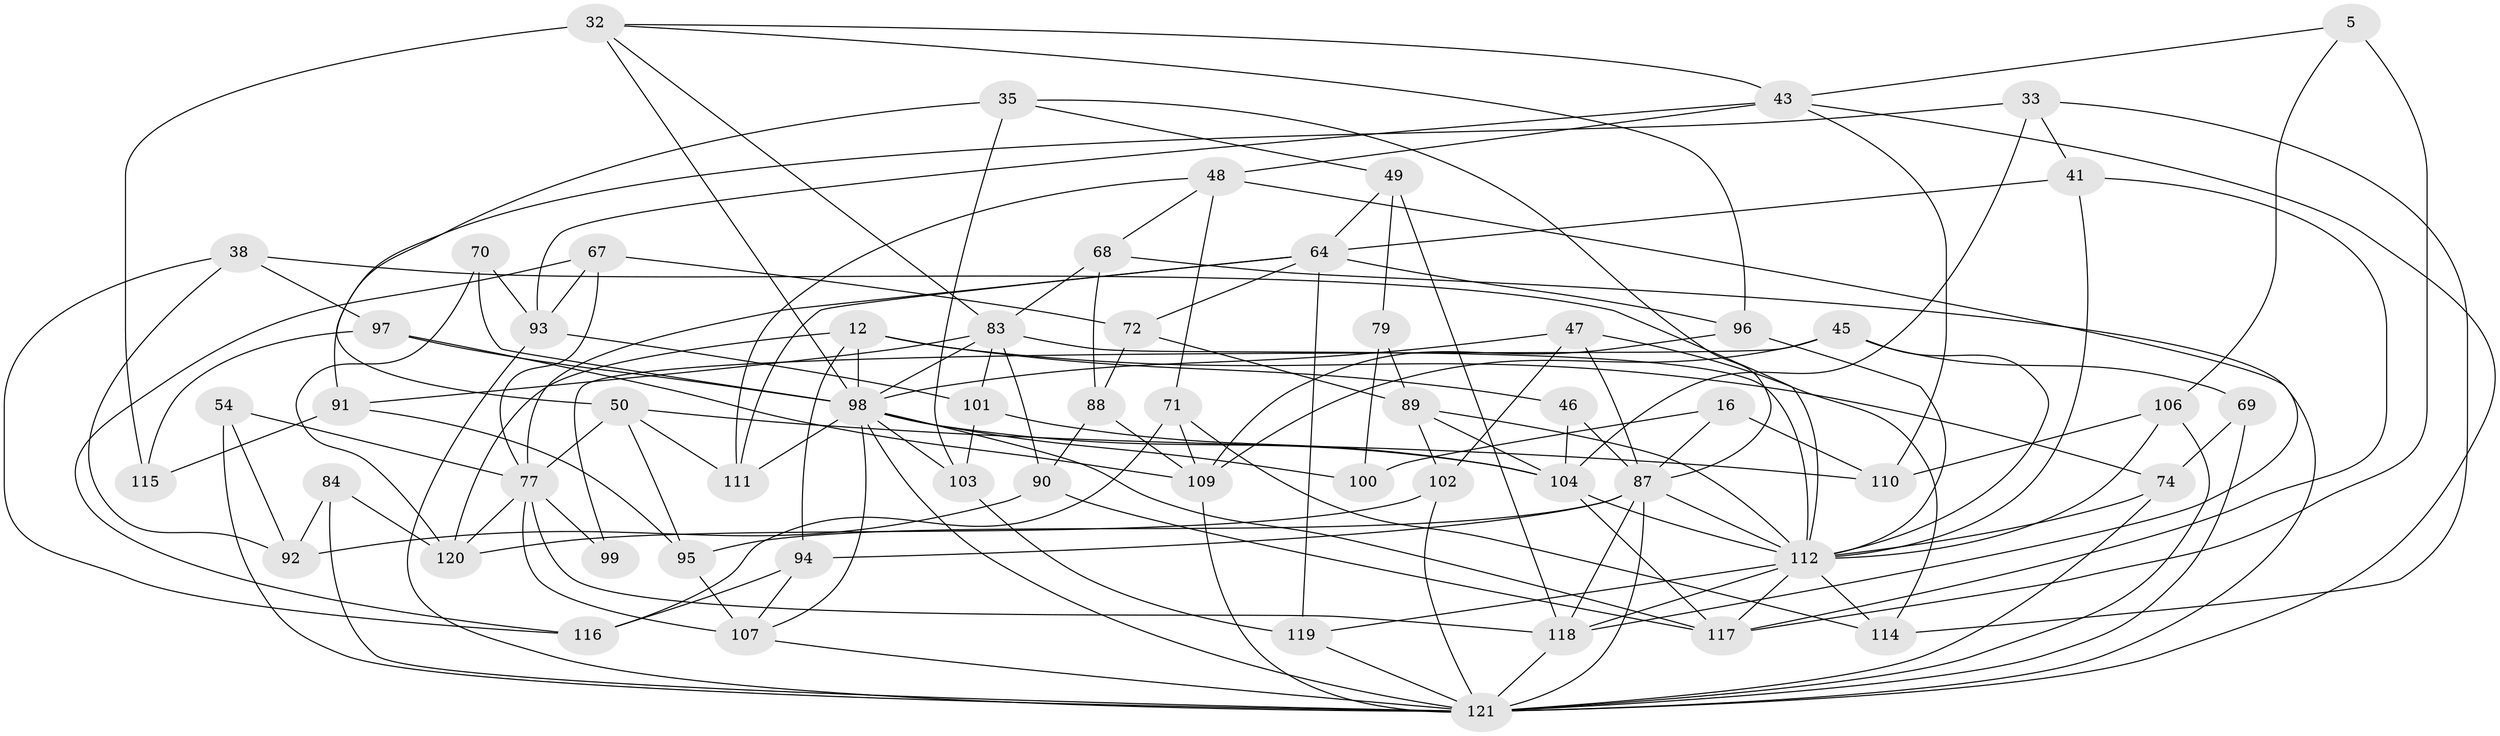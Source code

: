 // original degree distribution, {4: 1.0}
// Generated by graph-tools (version 1.1) at 2025/02/03/04/25 22:02:03]
// undirected, 60 vertices, 146 edges
graph export_dot {
graph [start="1"]
  node [color=gray90,style=filled];
  5;
  12 [super="+2"];
  16;
  32 [super="+29"];
  33;
  35;
  38;
  41;
  43 [super="+42"];
  45 [super="+19"];
  46;
  47;
  48 [super="+25"];
  49;
  50 [super="+4"];
  54;
  64 [super="+9+34"];
  67;
  68;
  69;
  70;
  71;
  72;
  74 [super="+37"];
  77 [super="+62+56"];
  79;
  83 [super="+6+22+75"];
  84;
  87 [super="+36+61"];
  88;
  89 [super="+44"];
  90;
  91;
  92;
  93 [super="+39+60"];
  94;
  95;
  96 [super="+73"];
  97;
  98 [super="+57+63+86"];
  99;
  100 [super="+40"];
  101 [super="+85"];
  102;
  103;
  104 [super="+14+59+15"];
  106 [super="+76"];
  107 [super="+58"];
  109 [super="+78+81"];
  110;
  111;
  112 [super="+65+28+105+82"];
  114;
  115;
  116;
  117 [super="+1+51"];
  118 [super="+30+113"];
  119;
  120 [super="+17"];
  121 [super="+8+31+108"];
  5 -- 106;
  5 -- 117 [weight=2];
  5 -- 43;
  12 -- 94;
  12 -- 46 [weight=2];
  12 -- 74;
  12 -- 120;
  12 -- 98;
  16 -- 87;
  16 -- 100 [weight=2];
  16 -- 110;
  32 -- 115 [weight=2];
  32 -- 96;
  32 -- 83;
  32 -- 43;
  32 -- 98;
  33 -- 41;
  33 -- 114;
  33 -- 91;
  33 -- 104;
  35 -- 103;
  35 -- 49;
  35 -- 50;
  35 -- 87;
  38 -- 116;
  38 -- 97;
  38 -- 92;
  38 -- 112;
  41 -- 112;
  41 -- 64;
  41 -- 117;
  43 -- 48 [weight=2];
  43 -- 93 [weight=2];
  43 -- 110;
  43 -- 121;
  45 -- 99 [weight=2];
  45 -- 69 [weight=2];
  45 -- 109;
  45 -- 112;
  46 -- 87;
  46 -- 104;
  47 -- 102;
  47 -- 114;
  47 -- 87;
  47 -- 98;
  48 -- 111;
  48 -- 68;
  48 -- 118;
  48 -- 71;
  49 -- 79;
  49 -- 118;
  49 -- 64;
  50 -- 77 [weight=2];
  50 -- 110;
  50 -- 95;
  50 -- 111;
  54 -- 92;
  54 -- 77 [weight=2];
  54 -- 121;
  64 -- 72;
  64 -- 77;
  64 -- 111;
  64 -- 96 [weight=2];
  64 -- 119;
  67 -- 72;
  67 -- 116;
  67 -- 93;
  67 -- 77;
  68 -- 88;
  68 -- 83;
  68 -- 121;
  69 -- 74;
  69 -- 121;
  70 -- 93 [weight=2];
  70 -- 120;
  70 -- 98;
  71 -- 114;
  71 -- 116;
  71 -- 109;
  72 -- 88;
  72 -- 89;
  74 -- 112 [weight=3];
  74 -- 121;
  77 -- 99 [weight=2];
  77 -- 120;
  77 -- 107 [weight=2];
  77 -- 118;
  79 -- 100 [weight=2];
  79 -- 89;
  83 -- 90;
  83 -- 91;
  83 -- 101 [weight=2];
  83 -- 98;
  83 -- 112 [weight=3];
  84 -- 92;
  84 -- 120 [weight=2];
  84 -- 121;
  87 -- 121 [weight=3];
  87 -- 118 [weight=2];
  87 -- 94;
  87 -- 95;
  87 -- 112;
  88 -- 90;
  88 -- 109;
  89 -- 102;
  89 -- 104 [weight=2];
  89 -- 112;
  90 -- 92;
  90 -- 117;
  91 -- 95;
  91 -- 115;
  93 -- 121 [weight=2];
  93 -- 101;
  94 -- 116;
  94 -- 107;
  95 -- 107;
  96 -- 109 [weight=2];
  96 -- 112;
  97 -- 115;
  97 -- 109;
  97 -- 98;
  98 -- 111;
  98 -- 107;
  98 -- 100 [weight=2];
  98 -- 104 [weight=2];
  98 -- 117 [weight=2];
  98 -- 121;
  98 -- 103;
  101 -- 104 [weight=2];
  101 -- 103;
  102 -- 120;
  102 -- 121;
  103 -- 119;
  104 -- 117;
  104 -- 112;
  106 -- 110;
  106 -- 121 [weight=2];
  106 -- 112 [weight=2];
  107 -- 121;
  109 -- 121 [weight=2];
  112 -- 114;
  112 -- 118 [weight=2];
  112 -- 117;
  112 -- 119;
  118 -- 121;
  119 -- 121;
}
